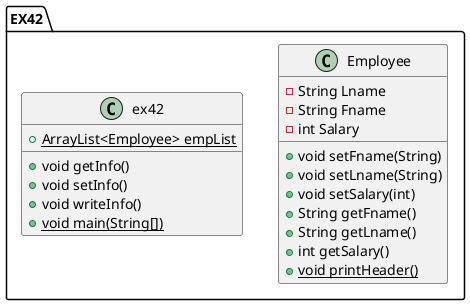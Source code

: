 @startuml
class EX42.Employee {
- String Lname
- String Fname
- int Salary
+ void setFname(String)
+ void setLname(String)
+ void setSalary(int)
+ String getFname()
+ String getLname()
+ int getSalary()
+ {static} void printHeader()
}
class EX42.ex42 {
+ {static} ArrayList<Employee> empList
+ void getInfo()
+ void setInfo()
+ void writeInfo()
+ {static} void main(String[])
}
@enduml